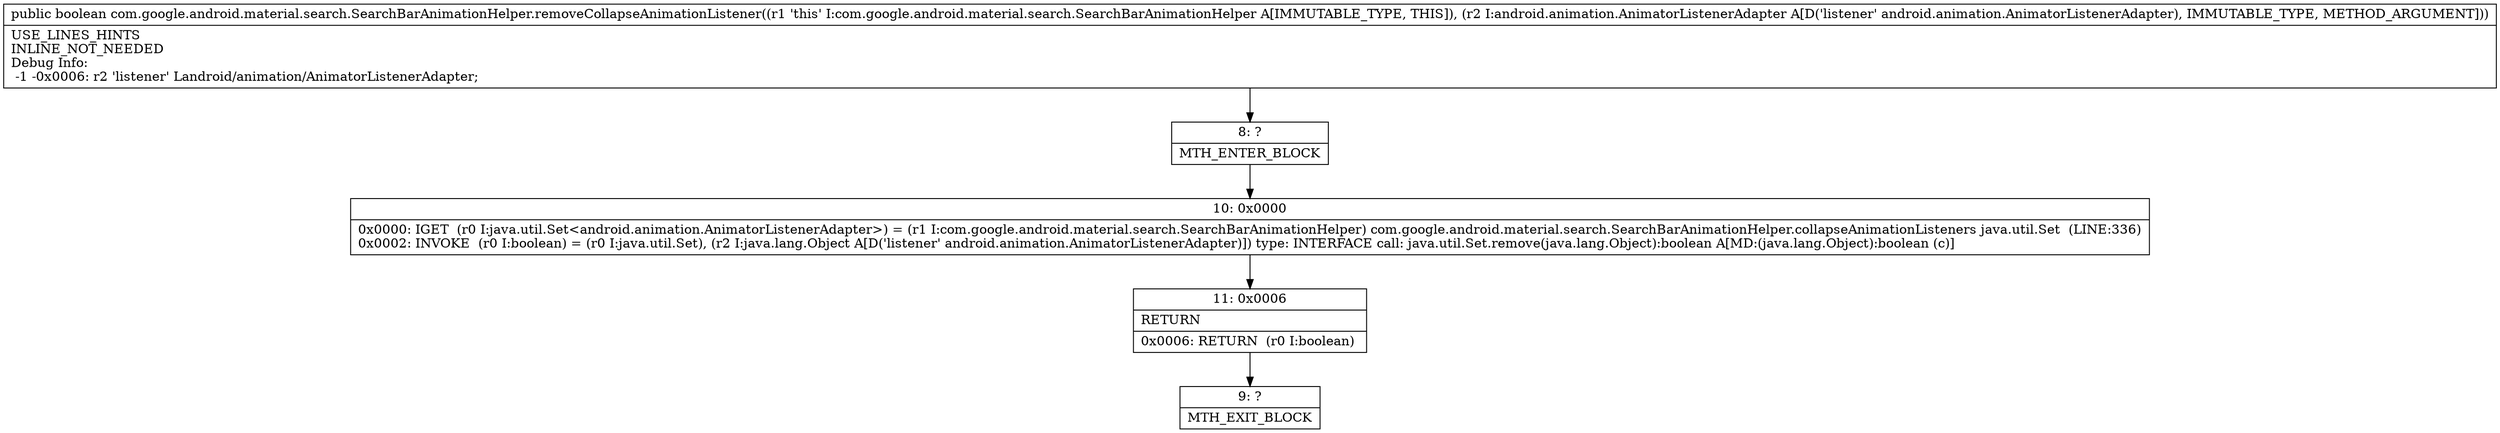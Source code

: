 digraph "CFG forcom.google.android.material.search.SearchBarAnimationHelper.removeCollapseAnimationListener(Landroid\/animation\/AnimatorListenerAdapter;)Z" {
Node_8 [shape=record,label="{8\:\ ?|MTH_ENTER_BLOCK\l}"];
Node_10 [shape=record,label="{10\:\ 0x0000|0x0000: IGET  (r0 I:java.util.Set\<android.animation.AnimatorListenerAdapter\>) = (r1 I:com.google.android.material.search.SearchBarAnimationHelper) com.google.android.material.search.SearchBarAnimationHelper.collapseAnimationListeners java.util.Set  (LINE:336)\l0x0002: INVOKE  (r0 I:boolean) = (r0 I:java.util.Set), (r2 I:java.lang.Object A[D('listener' android.animation.AnimatorListenerAdapter)]) type: INTERFACE call: java.util.Set.remove(java.lang.Object):boolean A[MD:(java.lang.Object):boolean (c)]\l}"];
Node_11 [shape=record,label="{11\:\ 0x0006|RETURN\l|0x0006: RETURN  (r0 I:boolean) \l}"];
Node_9 [shape=record,label="{9\:\ ?|MTH_EXIT_BLOCK\l}"];
MethodNode[shape=record,label="{public boolean com.google.android.material.search.SearchBarAnimationHelper.removeCollapseAnimationListener((r1 'this' I:com.google.android.material.search.SearchBarAnimationHelper A[IMMUTABLE_TYPE, THIS]), (r2 I:android.animation.AnimatorListenerAdapter A[D('listener' android.animation.AnimatorListenerAdapter), IMMUTABLE_TYPE, METHOD_ARGUMENT]))  | USE_LINES_HINTS\lINLINE_NOT_NEEDED\lDebug Info:\l  \-1 \-0x0006: r2 'listener' Landroid\/animation\/AnimatorListenerAdapter;\l}"];
MethodNode -> Node_8;Node_8 -> Node_10;
Node_10 -> Node_11;
Node_11 -> Node_9;
}


